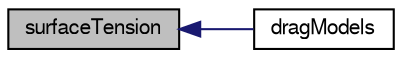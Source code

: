 digraph "surfaceTension"
{
  bgcolor="transparent";
  edge [fontname="FreeSans",fontsize="10",labelfontname="FreeSans",labelfontsize="10"];
  node [fontname="FreeSans",fontsize="10",shape=record];
  rankdir="LR";
  Node42 [label="surfaceTension",height=0.2,width=0.4,color="black", fillcolor="grey75", style="filled", fontcolor="black"];
  Node42 -> Node43 [dir="back",color="midnightblue",fontsize="10",style="solid",fontname="FreeSans"];
  Node43 [label="dragModels",height=0.2,width=0.4,color="black",URL="$a32062.html#aa84614239d8c556c7d5ff2e638dcdcd6",tooltip="Return the table of drag models. "];
}
